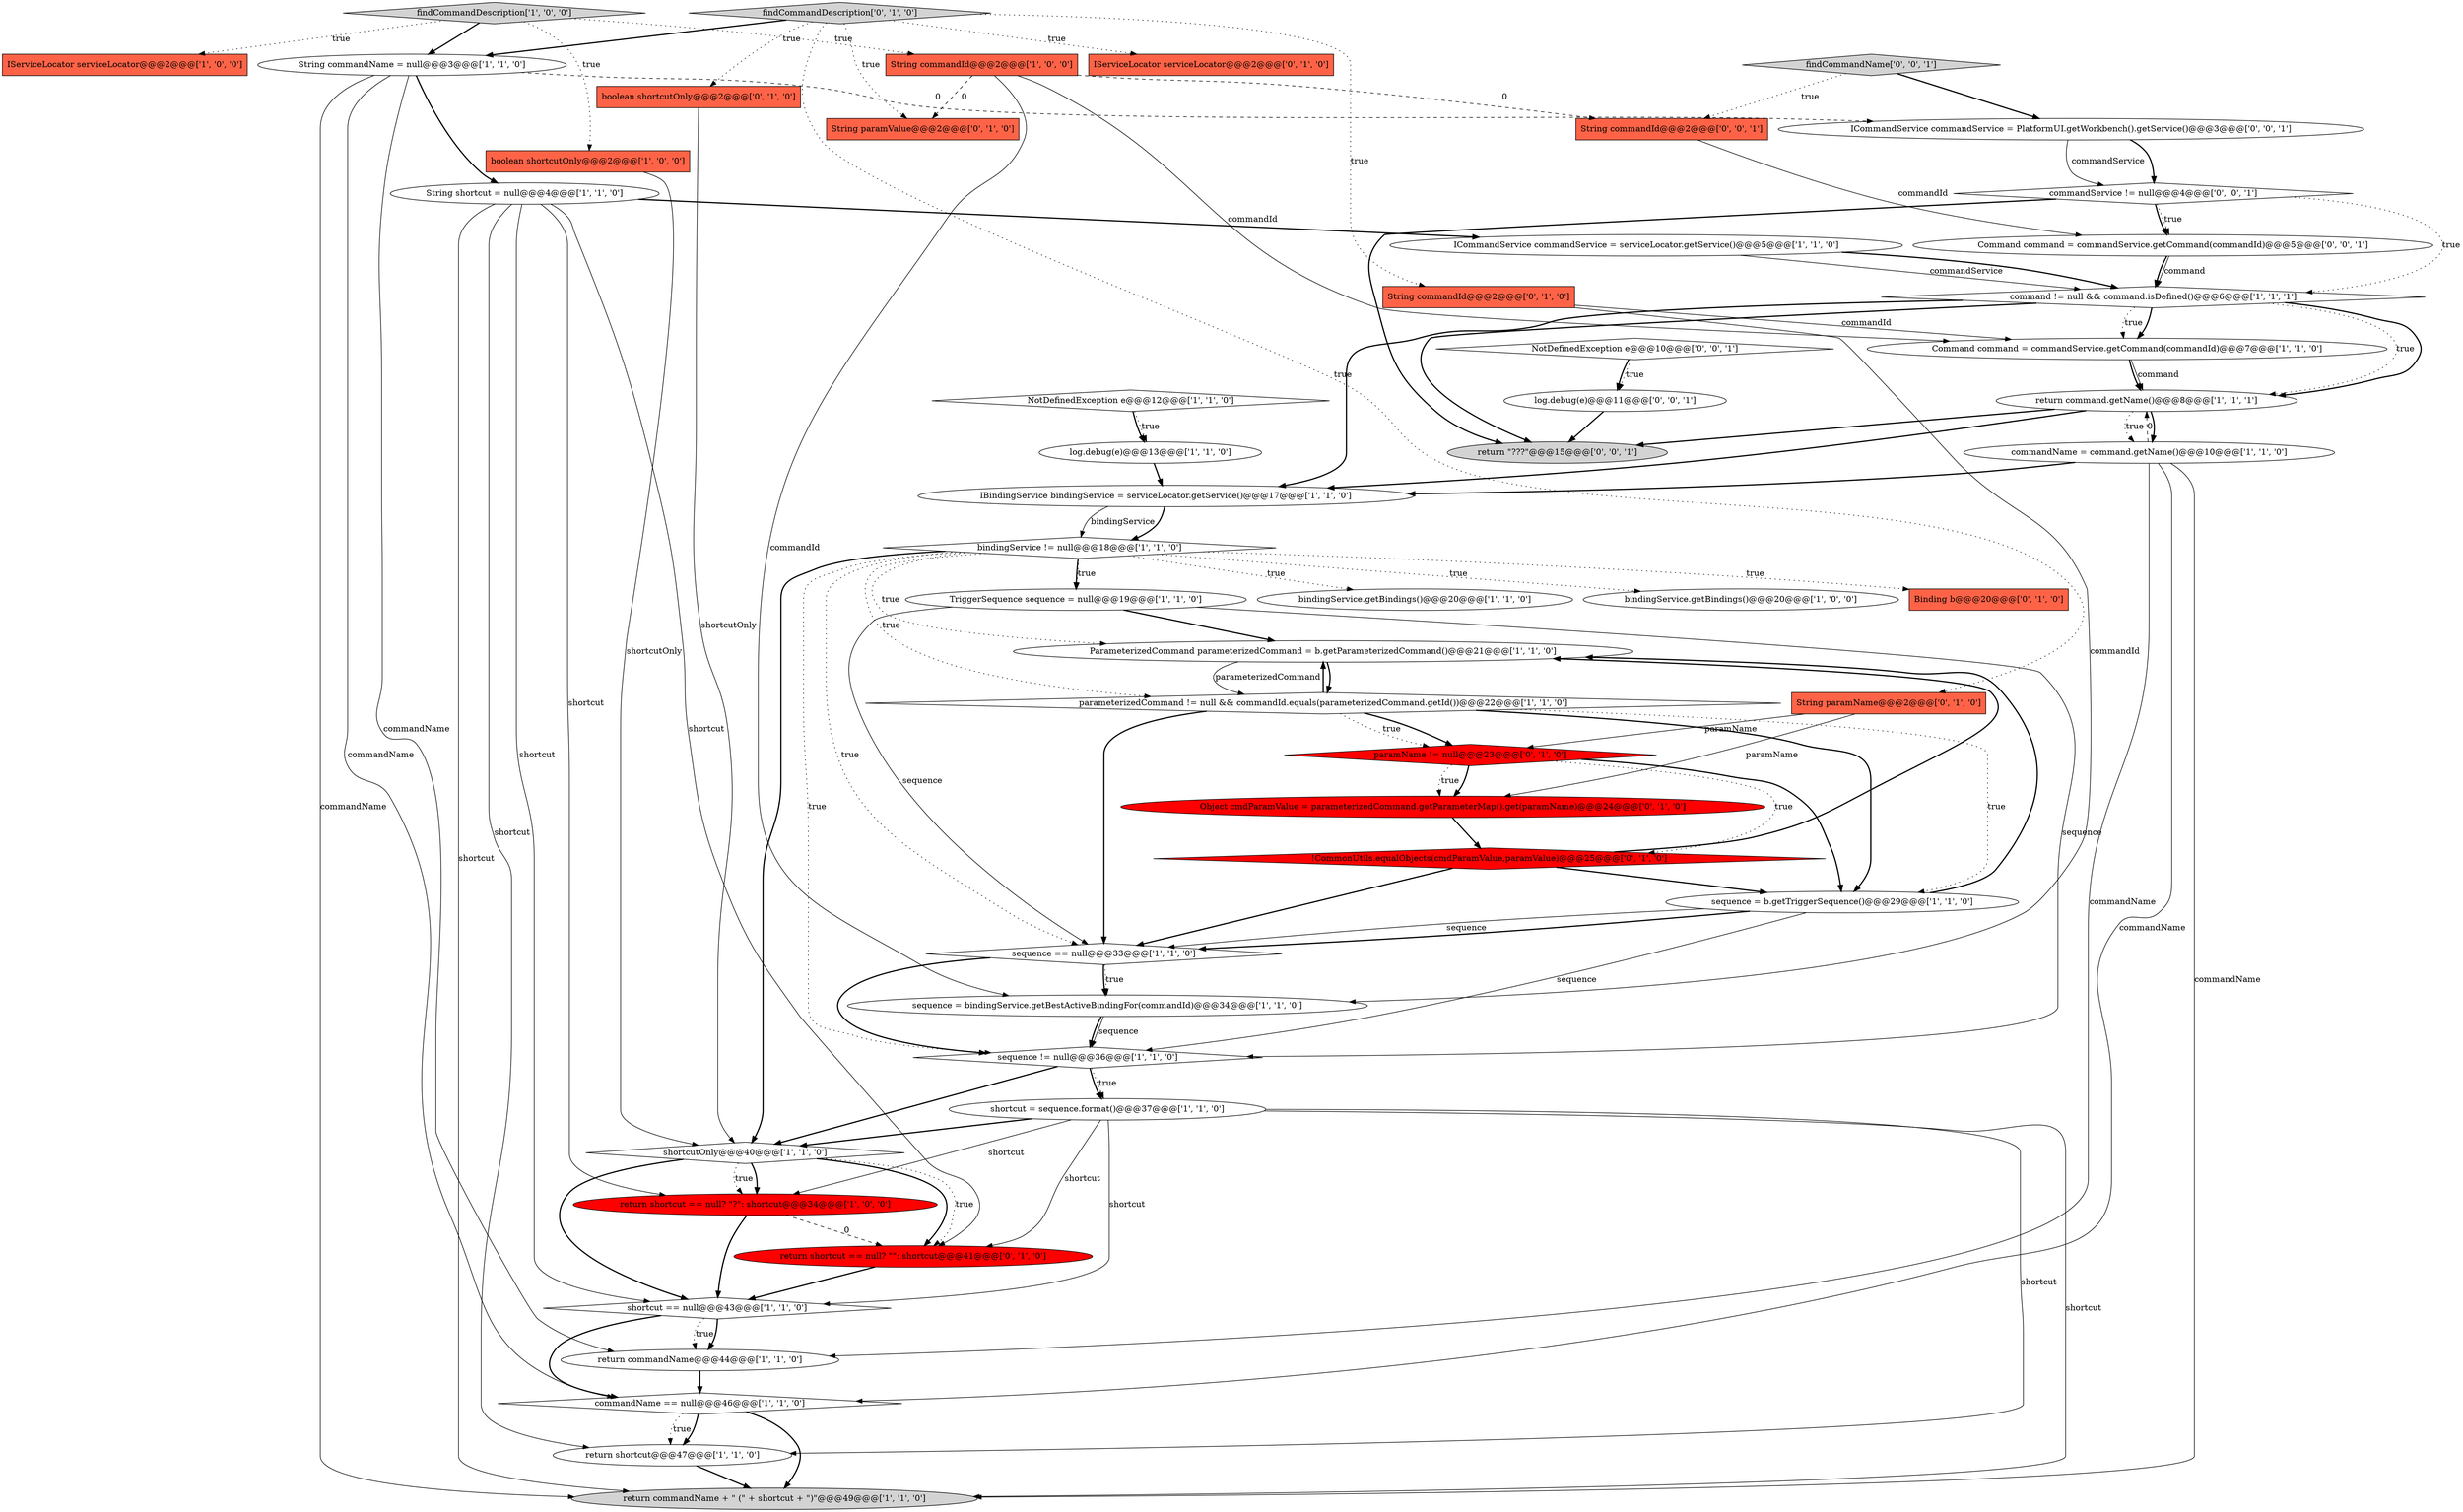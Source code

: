 digraph {
18 [style = filled, label = "return commandName@@@44@@@['1', '1', '0']", fillcolor = white, shape = ellipse image = "AAA0AAABBB1BBB"];
44 [style = filled, label = "log.debug(e)@@@11@@@['0', '0', '1']", fillcolor = white, shape = ellipse image = "AAA0AAABBB3BBB"];
34 [style = filled, label = "boolean shortcutOnly@@@2@@@['0', '1', '0']", fillcolor = tomato, shape = box image = "AAA0AAABBB2BBB"];
8 [style = filled, label = "return shortcut@@@47@@@['1', '1', '0']", fillcolor = white, shape = ellipse image = "AAA0AAABBB1BBB"];
12 [style = filled, label = "NotDefinedException e@@@12@@@['1', '1', '0']", fillcolor = white, shape = diamond image = "AAA0AAABBB1BBB"];
42 [style = filled, label = "String paramValue@@@2@@@['0', '1', '0']", fillcolor = tomato, shape = box image = "AAA1AAABBB2BBB"];
33 [style = filled, label = "Object cmdParamValue = parameterizedCommand.getParameterMap().get(paramName)@@@24@@@['0', '1', '0']", fillcolor = red, shape = ellipse image = "AAA1AAABBB2BBB"];
50 [style = filled, label = "findCommandName['0', '0', '1']", fillcolor = lightgray, shape = diamond image = "AAA0AAABBB3BBB"];
5 [style = filled, label = "bindingService != null@@@18@@@['1', '1', '0']", fillcolor = white, shape = diamond image = "AAA0AAABBB1BBB"];
24 [style = filled, label = "TriggerSequence sequence = null@@@19@@@['1', '1', '0']", fillcolor = white, shape = ellipse image = "AAA0AAABBB1BBB"];
45 [style = filled, label = "Command command = commandService.getCommand(commandId)@@@5@@@['0', '0', '1']", fillcolor = white, shape = ellipse image = "AAA0AAABBB3BBB"];
16 [style = filled, label = "ParameterizedCommand parameterizedCommand = b.getParameterizedCommand()@@@21@@@['1', '1', '0']", fillcolor = white, shape = ellipse image = "AAA0AAABBB1BBB"];
41 [style = filled, label = "!CommonUtils.equalObjects(cmdParamValue,paramValue)@@@25@@@['0', '1', '0']", fillcolor = red, shape = diamond image = "AAA1AAABBB2BBB"];
11 [style = filled, label = "sequence == null@@@33@@@['1', '1', '0']", fillcolor = white, shape = diamond image = "AAA0AAABBB1BBB"];
6 [style = filled, label = "return command.getName()@@@8@@@['1', '1', '1']", fillcolor = white, shape = ellipse image = "AAA0AAABBB1BBB"];
1 [style = filled, label = "shortcutOnly@@@40@@@['1', '1', '0']", fillcolor = white, shape = diamond image = "AAA0AAABBB1BBB"];
25 [style = filled, label = "sequence = bindingService.getBestActiveBindingFor(commandId)@@@34@@@['1', '1', '0']", fillcolor = white, shape = ellipse image = "AAA0AAABBB1BBB"];
43 [style = filled, label = "String commandId@@@2@@@['0', '0', '1']", fillcolor = tomato, shape = box image = "AAA0AAABBB3BBB"];
32 [style = filled, label = "paramName != null@@@23@@@['0', '1', '0']", fillcolor = red, shape = diamond image = "AAA1AAABBB2BBB"];
13 [style = filled, label = "commandName == null@@@46@@@['1', '1', '0']", fillcolor = white, shape = diamond image = "AAA0AAABBB1BBB"];
10 [style = filled, label = "command != null && command.isDefined()@@@6@@@['1', '1', '1']", fillcolor = white, shape = diamond image = "AAA0AAABBB1BBB"];
3 [style = filled, label = "sequence = b.getTriggerSequence()@@@29@@@['1', '1', '0']", fillcolor = white, shape = ellipse image = "AAA0AAABBB1BBB"];
37 [style = filled, label = "String paramName@@@2@@@['0', '1', '0']", fillcolor = tomato, shape = box image = "AAA0AAABBB2BBB"];
27 [style = filled, label = "log.debug(e)@@@13@@@['1', '1', '0']", fillcolor = white, shape = ellipse image = "AAA0AAABBB1BBB"];
2 [style = filled, label = "shortcut == null@@@43@@@['1', '1', '0']", fillcolor = white, shape = diamond image = "AAA0AAABBB1BBB"];
0 [style = filled, label = "boolean shortcutOnly@@@2@@@['1', '0', '0']", fillcolor = tomato, shape = box image = "AAA0AAABBB1BBB"];
30 [style = filled, label = "IBindingService bindingService = serviceLocator.getService()@@@17@@@['1', '1', '0']", fillcolor = white, shape = ellipse image = "AAA0AAABBB1BBB"];
29 [style = filled, label = "return shortcut == null? \"?\": shortcut@@@34@@@['1', '0', '0']", fillcolor = red, shape = ellipse image = "AAA1AAABBB1BBB"];
4 [style = filled, label = "findCommandDescription['1', '0', '0']", fillcolor = lightgray, shape = diamond image = "AAA0AAABBB1BBB"];
23 [style = filled, label = "bindingService.getBindings()@@@20@@@['1', '1', '0']", fillcolor = white, shape = ellipse image = "AAA0AAABBB1BBB"];
7 [style = filled, label = "parameterizedCommand != null && commandId.equals(parameterizedCommand.getId())@@@22@@@['1', '1', '0']", fillcolor = white, shape = diamond image = "AAA0AAABBB1BBB"];
36 [style = filled, label = "findCommandDescription['0', '1', '0']", fillcolor = lightgray, shape = diamond image = "AAA0AAABBB2BBB"];
19 [style = filled, label = "ICommandService commandService = serviceLocator.getService()@@@5@@@['1', '1', '0']", fillcolor = white, shape = ellipse image = "AAA0AAABBB1BBB"];
28 [style = filled, label = "return commandName + \" (\" + shortcut + \")\"@@@49@@@['1', '1', '0']", fillcolor = lightgray, shape = ellipse image = "AAA0AAABBB1BBB"];
9 [style = filled, label = "bindingService.getBindings()@@@20@@@['1', '0', '0']", fillcolor = white, shape = ellipse image = "AAA0AAABBB1BBB"];
31 [style = filled, label = "String commandName = null@@@3@@@['1', '1', '0']", fillcolor = white, shape = ellipse image = "AAA0AAABBB1BBB"];
38 [style = filled, label = "return shortcut == null? \"\": shortcut@@@41@@@['0', '1', '0']", fillcolor = red, shape = ellipse image = "AAA1AAABBB2BBB"];
39 [style = filled, label = "IServiceLocator serviceLocator@@@2@@@['0', '1', '0']", fillcolor = tomato, shape = box image = "AAA0AAABBB2BBB"];
20 [style = filled, label = "shortcut = sequence.format()@@@37@@@['1', '1', '0']", fillcolor = white, shape = ellipse image = "AAA0AAABBB1BBB"];
47 [style = filled, label = "commandService != null@@@4@@@['0', '0', '1']", fillcolor = white, shape = diamond image = "AAA0AAABBB3BBB"];
49 [style = filled, label = "ICommandService commandService = PlatformUI.getWorkbench().getService()@@@3@@@['0', '0', '1']", fillcolor = white, shape = ellipse image = "AAA0AAABBB3BBB"];
17 [style = filled, label = "String shortcut = null@@@4@@@['1', '1', '0']", fillcolor = white, shape = ellipse image = "AAA0AAABBB1BBB"];
48 [style = filled, label = "NotDefinedException e@@@10@@@['0', '0', '1']", fillcolor = white, shape = diamond image = "AAA0AAABBB3BBB"];
15 [style = filled, label = "String commandId@@@2@@@['1', '0', '0']", fillcolor = tomato, shape = box image = "AAA1AAABBB1BBB"];
22 [style = filled, label = "commandName = command.getName()@@@10@@@['1', '1', '0']", fillcolor = white, shape = ellipse image = "AAA0AAABBB1BBB"];
46 [style = filled, label = "return \"???\"@@@15@@@['0', '0', '1']", fillcolor = lightgray, shape = ellipse image = "AAA0AAABBB3BBB"];
21 [style = filled, label = "sequence != null@@@36@@@['1', '1', '0']", fillcolor = white, shape = diamond image = "AAA0AAABBB1BBB"];
26 [style = filled, label = "Command command = commandService.getCommand(commandId)@@@7@@@['1', '1', '0']", fillcolor = white, shape = ellipse image = "AAA0AAABBB1BBB"];
35 [style = filled, label = "Binding b@@@20@@@['0', '1', '0']", fillcolor = tomato, shape = box image = "AAA0AAABBB2BBB"];
14 [style = filled, label = "IServiceLocator serviceLocator@@@2@@@['1', '0', '0']", fillcolor = tomato, shape = box image = "AAA0AAABBB1BBB"];
40 [style = filled, label = "String commandId@@@2@@@['0', '1', '0']", fillcolor = tomato, shape = box image = "AAA0AAABBB2BBB"];
7->32 [style = bold, label=""];
26->6 [style = solid, label="command"];
6->22 [style = bold, label=""];
5->23 [style = dotted, label="true"];
37->32 [style = solid, label="paramName"];
48->44 [style = dotted, label="true"];
16->7 [style = bold, label=""];
22->18 [style = solid, label="commandName"];
41->11 [style = bold, label=""];
3->16 [style = bold, label=""];
2->18 [style = dotted, label="true"];
22->30 [style = bold, label=""];
30->5 [style = solid, label="bindingService"];
20->8 [style = solid, label="shortcut"];
44->46 [style = bold, label=""];
5->24 [style = dotted, label="true"];
29->2 [style = bold, label=""];
5->11 [style = dotted, label="true"];
3->21 [style = solid, label="sequence"];
36->39 [style = dotted, label="true"];
22->6 [style = dashed, label="0"];
21->1 [style = bold, label=""];
7->16 [style = bold, label=""];
5->9 [style = dotted, label="true"];
6->46 [style = bold, label=""];
20->2 [style = solid, label="shortcut"];
32->3 [style = bold, label=""];
19->10 [style = solid, label="commandService"];
45->10 [style = bold, label=""];
25->21 [style = bold, label=""];
11->25 [style = bold, label=""];
1->38 [style = bold, label=""];
17->2 [style = solid, label="shortcut"];
40->26 [style = solid, label="commandId"];
8->28 [style = bold, label=""];
17->28 [style = solid, label="shortcut"];
10->6 [style = dotted, label="true"];
7->11 [style = bold, label=""];
21->20 [style = dotted, label="true"];
31->18 [style = solid, label="commandName"];
27->30 [style = bold, label=""];
31->28 [style = solid, label="commandName"];
31->13 [style = solid, label="commandName"];
36->31 [style = bold, label=""];
4->0 [style = dotted, label="true"];
3->11 [style = bold, label=""];
2->18 [style = bold, label=""];
33->41 [style = bold, label=""];
50->43 [style = dotted, label="true"];
10->26 [style = bold, label=""];
48->44 [style = bold, label=""];
22->13 [style = solid, label="commandName"];
36->40 [style = dotted, label="true"];
26->6 [style = bold, label=""];
50->49 [style = bold, label=""];
38->2 [style = bold, label=""];
25->21 [style = solid, label="sequence"];
5->1 [style = bold, label=""];
12->27 [style = dotted, label="true"];
24->21 [style = solid, label="sequence"];
5->7 [style = dotted, label="true"];
20->38 [style = solid, label="shortcut"];
20->28 [style = solid, label="shortcut"];
10->26 [style = dotted, label="true"];
29->38 [style = dashed, label="0"];
7->32 [style = dotted, label="true"];
31->49 [style = dashed, label="0"];
11->21 [style = bold, label=""];
15->43 [style = dashed, label="0"];
16->7 [style = solid, label="parameterizedCommand"];
19->10 [style = bold, label=""];
4->15 [style = dotted, label="true"];
20->1 [style = bold, label=""];
6->22 [style = dotted, label="true"];
34->1 [style = solid, label="shortcutOnly"];
10->6 [style = bold, label=""];
36->37 [style = dotted, label="true"];
32->33 [style = bold, label=""];
32->33 [style = dotted, label="true"];
43->45 [style = solid, label="commandId"];
0->1 [style = solid, label="shortcutOnly"];
22->28 [style = solid, label="commandName"];
4->31 [style = bold, label=""];
3->11 [style = solid, label="sequence"];
5->35 [style = dotted, label="true"];
30->5 [style = bold, label=""];
13->8 [style = dotted, label="true"];
47->10 [style = dotted, label="true"];
45->10 [style = solid, label="command"];
5->24 [style = bold, label=""];
5->16 [style = dotted, label="true"];
37->33 [style = solid, label="paramName"];
5->21 [style = dotted, label="true"];
41->16 [style = bold, label=""];
1->2 [style = bold, label=""];
47->45 [style = bold, label=""];
31->17 [style = bold, label=""];
1->29 [style = bold, label=""];
1->38 [style = dotted, label="true"];
12->27 [style = bold, label=""];
10->30 [style = bold, label=""];
32->41 [style = dotted, label="true"];
40->25 [style = solid, label="commandId"];
17->38 [style = solid, label="shortcut"];
41->3 [style = bold, label=""];
10->46 [style = bold, label=""];
47->45 [style = dotted, label="true"];
47->46 [style = bold, label=""];
15->26 [style = solid, label="commandId"];
49->47 [style = solid, label="commandService"];
36->42 [style = dotted, label="true"];
20->29 [style = solid, label="shortcut"];
4->14 [style = dotted, label="true"];
17->19 [style = bold, label=""];
7->3 [style = bold, label=""];
15->25 [style = solid, label="commandId"];
15->42 [style = dashed, label="0"];
2->13 [style = bold, label=""];
49->47 [style = bold, label=""];
1->29 [style = dotted, label="true"];
24->16 [style = bold, label=""];
17->8 [style = solid, label="shortcut"];
21->20 [style = bold, label=""];
11->25 [style = dotted, label="true"];
7->3 [style = dotted, label="true"];
17->29 [style = solid, label="shortcut"];
18->13 [style = bold, label=""];
24->11 [style = solid, label="sequence"];
13->8 [style = bold, label=""];
36->34 [style = dotted, label="true"];
13->28 [style = bold, label=""];
6->30 [style = bold, label=""];
}
